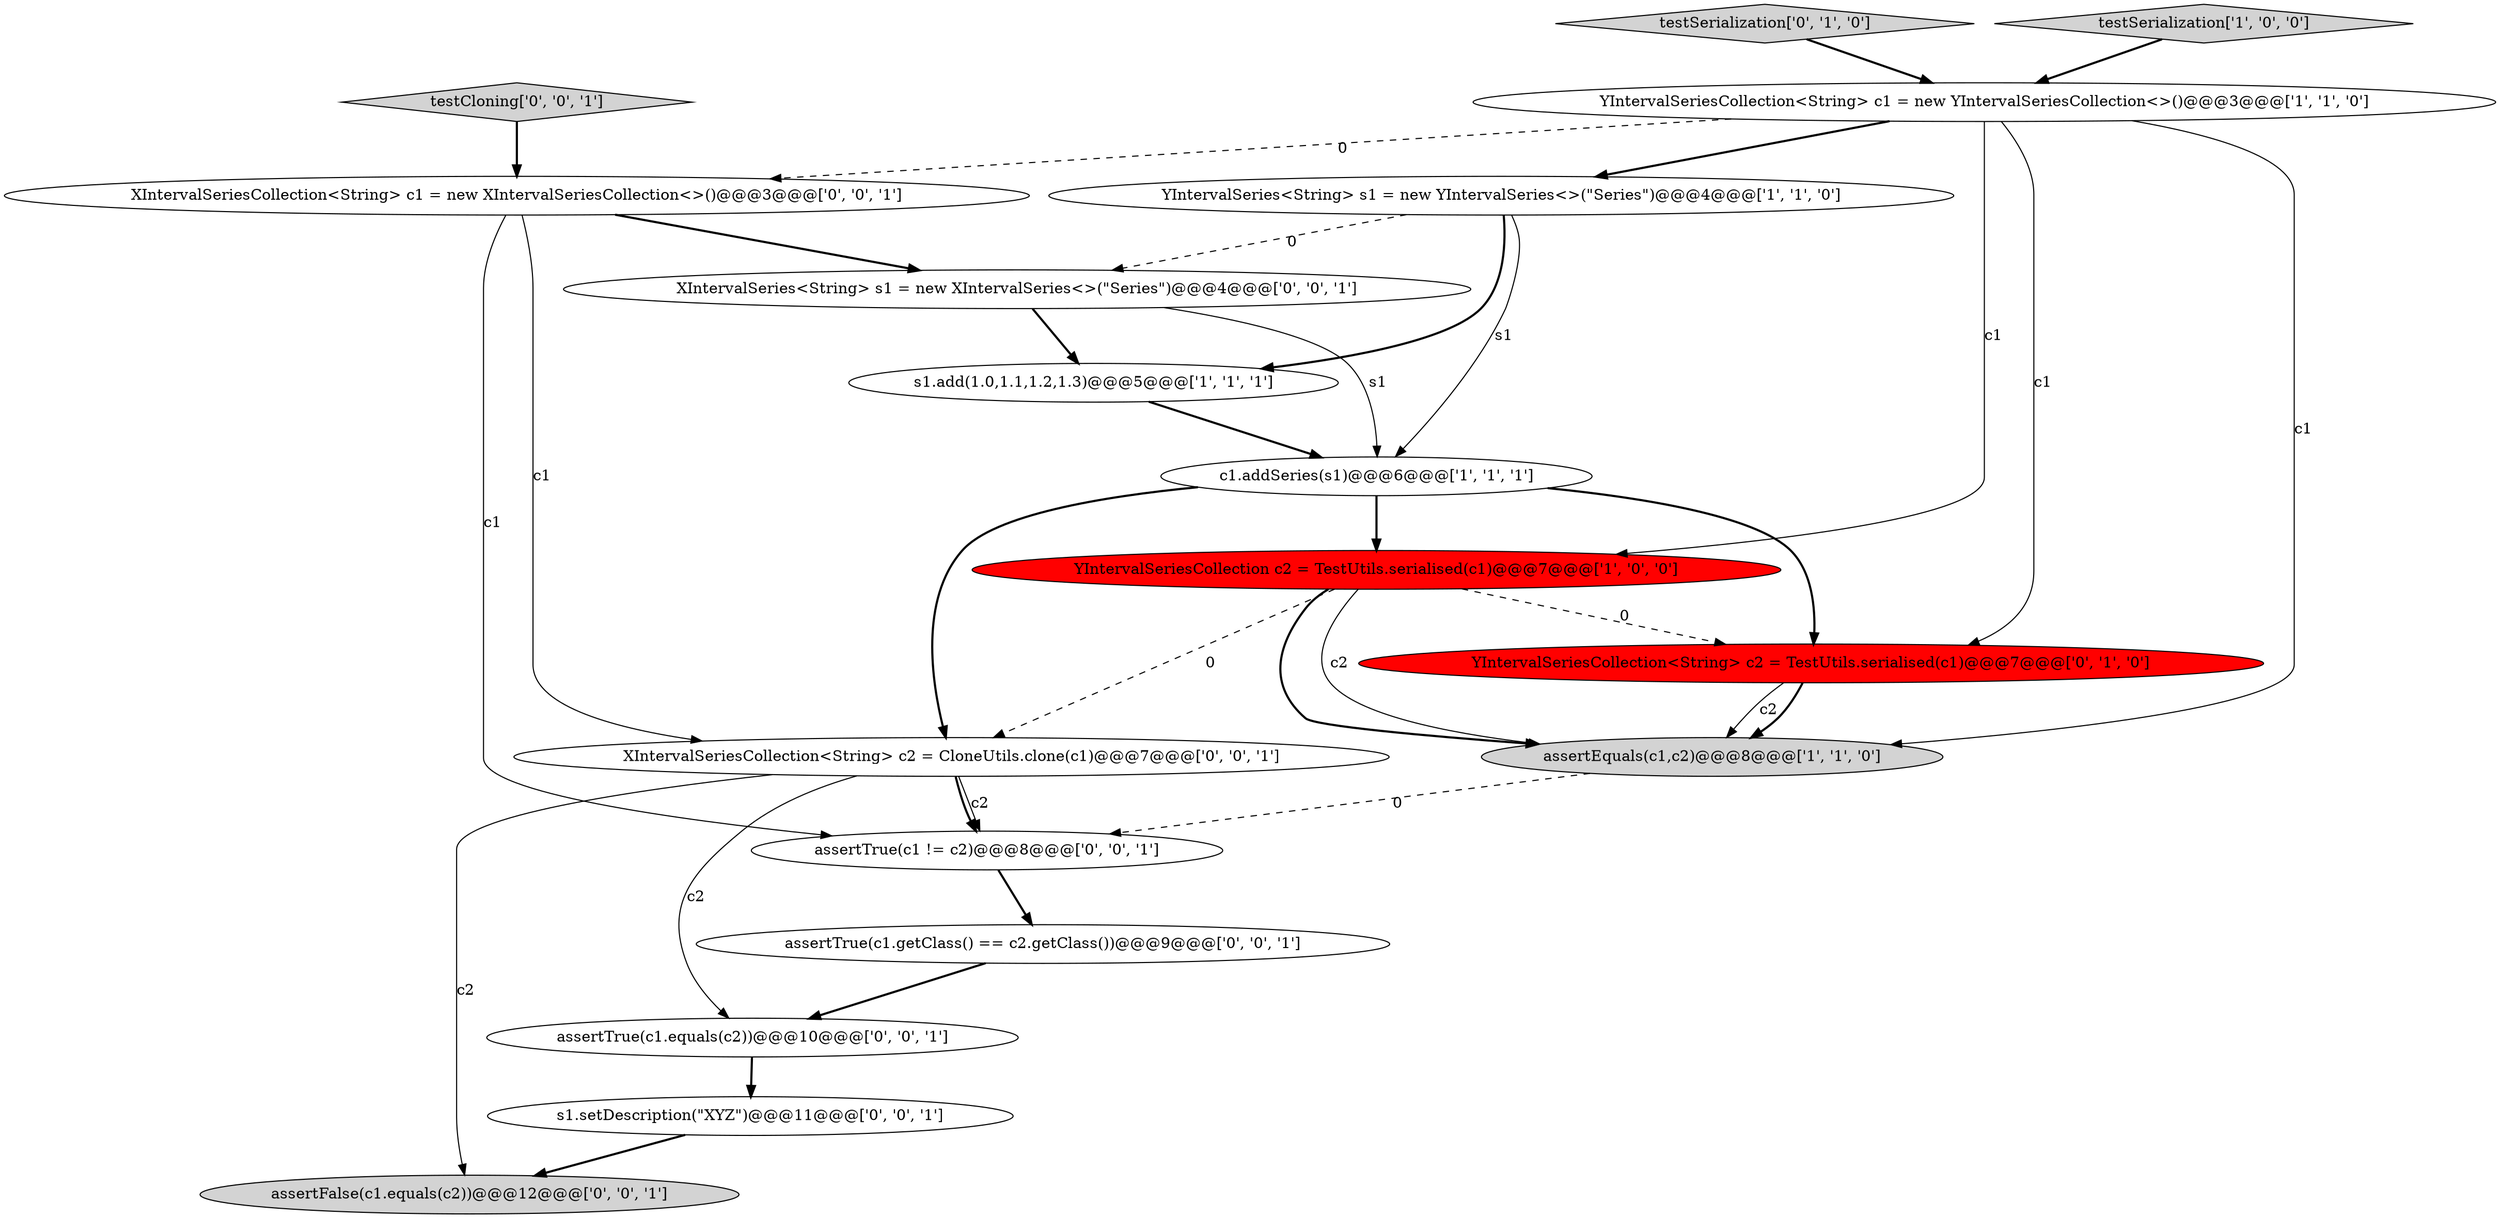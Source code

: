 digraph {
17 [style = filled, label = "assertTrue(c1 != c2)@@@8@@@['0', '0', '1']", fillcolor = white, shape = ellipse image = "AAA0AAABBB3BBB"];
8 [style = filled, label = "YIntervalSeriesCollection<String> c2 = TestUtils.serialised(c1)@@@7@@@['0', '1', '0']", fillcolor = red, shape = ellipse image = "AAA1AAABBB2BBB"];
5 [style = filled, label = "s1.add(1.0,1.1,1.2,1.3)@@@5@@@['1', '1', '1']", fillcolor = white, shape = ellipse image = "AAA0AAABBB1BBB"];
1 [style = filled, label = "assertEquals(c1,c2)@@@8@@@['1', '1', '0']", fillcolor = lightgray, shape = ellipse image = "AAA0AAABBB1BBB"];
7 [style = filled, label = "testSerialization['0', '1', '0']", fillcolor = lightgray, shape = diamond image = "AAA0AAABBB2BBB"];
9 [style = filled, label = "s1.setDescription(\"XYZ\")@@@11@@@['0', '0', '1']", fillcolor = white, shape = ellipse image = "AAA0AAABBB3BBB"];
16 [style = filled, label = "XIntervalSeriesCollection<String> c2 = CloneUtils.clone(c1)@@@7@@@['0', '0', '1']", fillcolor = white, shape = ellipse image = "AAA0AAABBB3BBB"];
11 [style = filled, label = "assertTrue(c1.equals(c2))@@@10@@@['0', '0', '1']", fillcolor = white, shape = ellipse image = "AAA0AAABBB3BBB"];
10 [style = filled, label = "testCloning['0', '0', '1']", fillcolor = lightgray, shape = diamond image = "AAA0AAABBB3BBB"];
13 [style = filled, label = "XIntervalSeriesCollection<String> c1 = new XIntervalSeriesCollection<>()@@@3@@@['0', '0', '1']", fillcolor = white, shape = ellipse image = "AAA0AAABBB3BBB"];
15 [style = filled, label = "assertTrue(c1.getClass() == c2.getClass())@@@9@@@['0', '0', '1']", fillcolor = white, shape = ellipse image = "AAA0AAABBB3BBB"];
3 [style = filled, label = "YIntervalSeriesCollection<String> c1 = new YIntervalSeriesCollection<>()@@@3@@@['1', '1', '0']", fillcolor = white, shape = ellipse image = "AAA0AAABBB1BBB"];
12 [style = filled, label = "assertFalse(c1.equals(c2))@@@12@@@['0', '0', '1']", fillcolor = lightgray, shape = ellipse image = "AAA0AAABBB3BBB"];
6 [style = filled, label = "c1.addSeries(s1)@@@6@@@['1', '1', '1']", fillcolor = white, shape = ellipse image = "AAA0AAABBB1BBB"];
4 [style = filled, label = "testSerialization['1', '0', '0']", fillcolor = lightgray, shape = diamond image = "AAA0AAABBB1BBB"];
14 [style = filled, label = "XIntervalSeries<String> s1 = new XIntervalSeries<>(\"Series\")@@@4@@@['0', '0', '1']", fillcolor = white, shape = ellipse image = "AAA0AAABBB3BBB"];
2 [style = filled, label = "YIntervalSeriesCollection c2 = TestUtils.serialised(c1)@@@7@@@['1', '0', '0']", fillcolor = red, shape = ellipse image = "AAA1AAABBB1BBB"];
0 [style = filled, label = "YIntervalSeries<String> s1 = new YIntervalSeries<>(\"Series\")@@@4@@@['1', '1', '0']", fillcolor = white, shape = ellipse image = "AAA0AAABBB1BBB"];
0->6 [style = solid, label="s1"];
4->3 [style = bold, label=""];
3->2 [style = solid, label="c1"];
3->8 [style = solid, label="c1"];
16->11 [style = solid, label="c2"];
2->1 [style = bold, label=""];
14->6 [style = solid, label="s1"];
16->17 [style = bold, label=""];
16->12 [style = solid, label="c2"];
2->1 [style = solid, label="c2"];
11->9 [style = bold, label=""];
3->13 [style = dashed, label="0"];
2->8 [style = dashed, label="0"];
7->3 [style = bold, label=""];
3->0 [style = bold, label=""];
3->1 [style = solid, label="c1"];
6->2 [style = bold, label=""];
8->1 [style = solid, label="c2"];
0->14 [style = dashed, label="0"];
8->1 [style = bold, label=""];
13->16 [style = solid, label="c1"];
1->17 [style = dashed, label="0"];
5->6 [style = bold, label=""];
15->11 [style = bold, label=""];
10->13 [style = bold, label=""];
6->16 [style = bold, label=""];
2->16 [style = dashed, label="0"];
6->8 [style = bold, label=""];
16->17 [style = solid, label="c2"];
17->15 [style = bold, label=""];
9->12 [style = bold, label=""];
13->14 [style = bold, label=""];
13->17 [style = solid, label="c1"];
0->5 [style = bold, label=""];
14->5 [style = bold, label=""];
}
